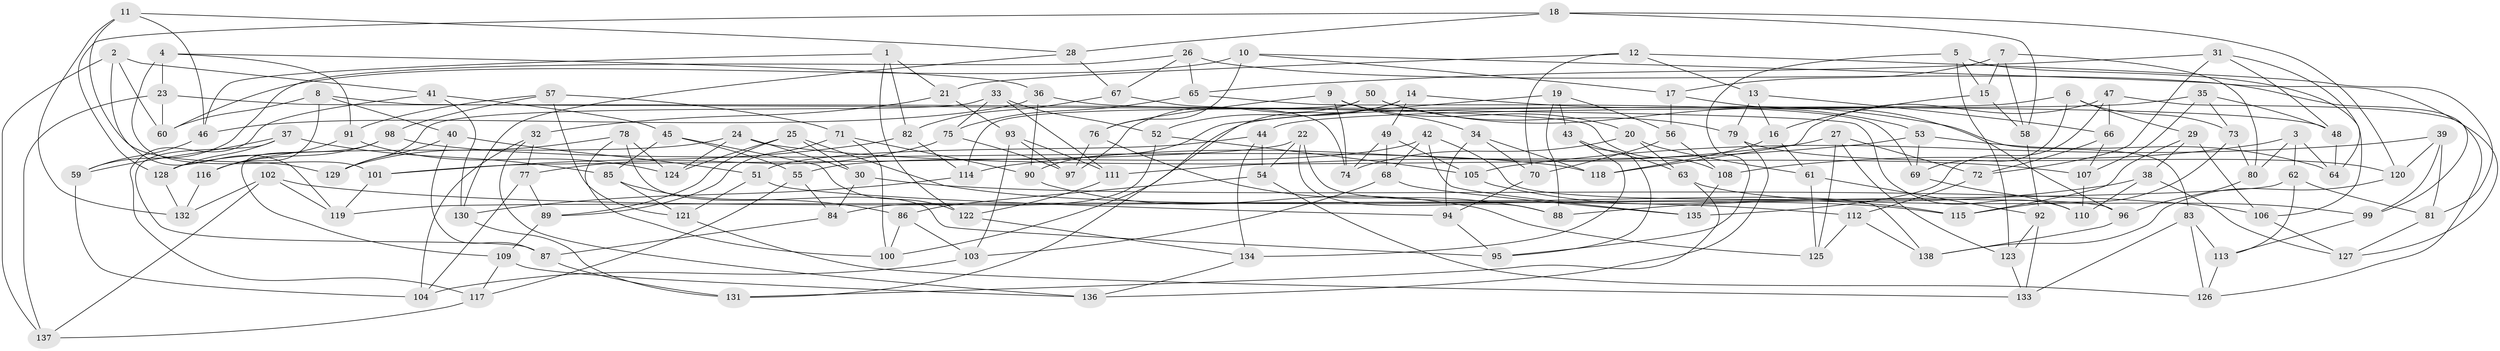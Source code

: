 // Generated by graph-tools (version 1.1) at 2025/11/02/27/25 16:11:42]
// undirected, 138 vertices, 276 edges
graph export_dot {
graph [start="1"]
  node [color=gray90,style=filled];
  1;
  2;
  3;
  4;
  5;
  6;
  7;
  8;
  9;
  10;
  11;
  12;
  13;
  14;
  15;
  16;
  17;
  18;
  19;
  20;
  21;
  22;
  23;
  24;
  25;
  26;
  27;
  28;
  29;
  30;
  31;
  32;
  33;
  34;
  35;
  36;
  37;
  38;
  39;
  40;
  41;
  42;
  43;
  44;
  45;
  46;
  47;
  48;
  49;
  50;
  51;
  52;
  53;
  54;
  55;
  56;
  57;
  58;
  59;
  60;
  61;
  62;
  63;
  64;
  65;
  66;
  67;
  68;
  69;
  70;
  71;
  72;
  73;
  74;
  75;
  76;
  77;
  78;
  79;
  80;
  81;
  82;
  83;
  84;
  85;
  86;
  87;
  88;
  89;
  90;
  91;
  92;
  93;
  94;
  95;
  96;
  97;
  98;
  99;
  100;
  101;
  102;
  103;
  104;
  105;
  106;
  107;
  108;
  109;
  110;
  111;
  112;
  113;
  114;
  115;
  116;
  117;
  118;
  119;
  120;
  121;
  122;
  123;
  124;
  125;
  126;
  127;
  128;
  129;
  130;
  131;
  132;
  133;
  134;
  135;
  136;
  137;
  138;
  1 -- 46;
  1 -- 21;
  1 -- 82;
  1 -- 122;
  2 -- 137;
  2 -- 41;
  2 -- 119;
  2 -- 60;
  3 -- 62;
  3 -- 64;
  3 -- 80;
  3 -- 108;
  4 -- 36;
  4 -- 23;
  4 -- 91;
  4 -- 101;
  5 -- 106;
  5 -- 123;
  5 -- 95;
  5 -- 15;
  6 -- 69;
  6 -- 73;
  6 -- 29;
  6 -- 100;
  7 -- 58;
  7 -- 17;
  7 -- 15;
  7 -- 80;
  8 -- 60;
  8 -- 116;
  8 -- 110;
  8 -- 40;
  9 -- 74;
  9 -- 20;
  9 -- 76;
  9 -- 34;
  10 -- 76;
  10 -- 99;
  10 -- 17;
  10 -- 60;
  11 -- 46;
  11 -- 129;
  11 -- 132;
  11 -- 28;
  12 -- 21;
  12 -- 13;
  12 -- 81;
  12 -- 70;
  13 -- 66;
  13 -- 16;
  13 -- 79;
  14 -- 131;
  14 -- 83;
  14 -- 49;
  14 -- 52;
  15 -- 16;
  15 -- 58;
  16 -- 118;
  16 -- 61;
  17 -- 56;
  17 -- 96;
  18 -- 120;
  18 -- 128;
  18 -- 58;
  18 -- 28;
  19 -- 88;
  19 -- 43;
  19 -- 56;
  19 -- 90;
  20 -- 74;
  20 -- 63;
  20 -- 61;
  21 -- 32;
  21 -- 93;
  22 -- 138;
  22 -- 101;
  22 -- 88;
  22 -- 54;
  23 -- 137;
  23 -- 108;
  23 -- 60;
  24 -- 128;
  24 -- 107;
  24 -- 124;
  24 -- 30;
  25 -- 89;
  25 -- 124;
  25 -- 115;
  25 -- 30;
  26 -- 127;
  26 -- 65;
  26 -- 59;
  26 -- 67;
  27 -- 114;
  27 -- 72;
  27 -- 125;
  27 -- 123;
  28 -- 130;
  28 -- 67;
  29 -- 106;
  29 -- 38;
  29 -- 115;
  30 -- 84;
  30 -- 106;
  31 -- 72;
  31 -- 64;
  31 -- 48;
  31 -- 65;
  32 -- 77;
  32 -- 136;
  32 -- 104;
  33 -- 111;
  33 -- 129;
  33 -- 75;
  33 -- 52;
  34 -- 118;
  34 -- 70;
  34 -- 94;
  35 -- 48;
  35 -- 44;
  35 -- 73;
  35 -- 107;
  36 -- 90;
  36 -- 46;
  36 -- 48;
  37 -- 128;
  37 -- 87;
  37 -- 59;
  37 -- 85;
  38 -- 127;
  38 -- 110;
  38 -- 88;
  39 -- 99;
  39 -- 120;
  39 -- 105;
  39 -- 81;
  40 -- 129;
  40 -- 87;
  40 -- 51;
  41 -- 130;
  41 -- 45;
  41 -- 117;
  42 -- 135;
  42 -- 68;
  42 -- 96;
  42 -- 55;
  43 -- 134;
  43 -- 63;
  43 -- 95;
  44 -- 51;
  44 -- 54;
  44 -- 134;
  45 -- 85;
  45 -- 122;
  45 -- 55;
  46 -- 59;
  47 -- 135;
  47 -- 126;
  47 -- 66;
  47 -- 118;
  48 -- 64;
  49 -- 105;
  49 -- 74;
  49 -- 68;
  50 -- 114;
  50 -- 79;
  50 -- 97;
  50 -- 53;
  51 -- 94;
  51 -- 121;
  52 -- 105;
  52 -- 84;
  53 -- 111;
  53 -- 69;
  53 -- 64;
  54 -- 126;
  54 -- 86;
  55 -- 84;
  55 -- 117;
  56 -- 108;
  56 -- 70;
  57 -- 71;
  57 -- 98;
  57 -- 91;
  57 -- 121;
  58 -- 92;
  59 -- 104;
  61 -- 92;
  61 -- 125;
  62 -- 113;
  62 -- 119;
  62 -- 81;
  63 -- 99;
  63 -- 131;
  65 -- 69;
  65 -- 75;
  66 -- 72;
  66 -- 107;
  67 -- 82;
  67 -- 74;
  68 -- 103;
  68 -- 135;
  69 -- 110;
  70 -- 94;
  71 -- 90;
  71 -- 100;
  71 -- 89;
  72 -- 112;
  73 -- 80;
  73 -- 115;
  75 -- 97;
  75 -- 77;
  76 -- 97;
  76 -- 88;
  77 -- 104;
  77 -- 89;
  78 -- 100;
  78 -- 129;
  78 -- 95;
  78 -- 124;
  79 -- 136;
  79 -- 120;
  80 -- 96;
  81 -- 127;
  82 -- 101;
  82 -- 114;
  83 -- 133;
  83 -- 126;
  83 -- 113;
  84 -- 87;
  85 -- 121;
  85 -- 86;
  86 -- 100;
  86 -- 103;
  87 -- 131;
  89 -- 109;
  90 -- 125;
  91 -- 124;
  91 -- 116;
  92 -- 123;
  92 -- 133;
  93 -- 111;
  93 -- 103;
  93 -- 97;
  94 -- 95;
  96 -- 138;
  98 -- 118;
  98 -- 116;
  98 -- 109;
  99 -- 113;
  101 -- 119;
  102 -- 119;
  102 -- 112;
  102 -- 137;
  102 -- 132;
  103 -- 104;
  105 -- 115;
  106 -- 127;
  107 -- 110;
  108 -- 135;
  109 -- 117;
  109 -- 136;
  111 -- 122;
  112 -- 125;
  112 -- 138;
  113 -- 126;
  114 -- 130;
  116 -- 132;
  117 -- 137;
  120 -- 138;
  121 -- 133;
  122 -- 134;
  123 -- 133;
  128 -- 132;
  130 -- 131;
  134 -- 136;
}
